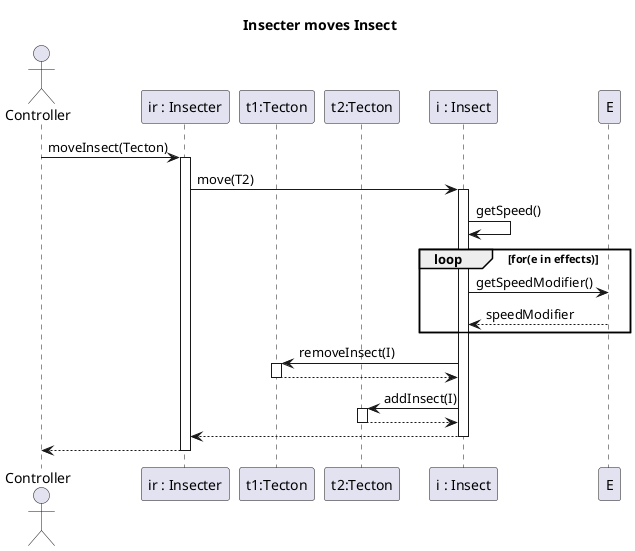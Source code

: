 @startuml moveInsect
title Insecter moves Insect

actor Controller
participant "ir : Insecter" as IR
participant "i : Insect" as I
participant "t1:Tecton" as T1
participant "t2:Tecton" as T2
participant "e :Effect" as I

Controller -> IR: moveInsect(Tecton)
activate IR
IR -> I: move(T2) 
activate I

I -> I : getSpeed()

    loop for(e in effects)
        I -> E : getSpeedModifier()
        I <-- E : speedModifier
    end


I -> T1: removeInsect(I)
activate T1
T1 --> I:
deactivate T1
I -> T2: addInsect(I)
activate T2
T2 --> I:
deactivate T2

I --> IR

deactivate I

Controller <-- IR
deactivate IR
deactivate IR
@enduml